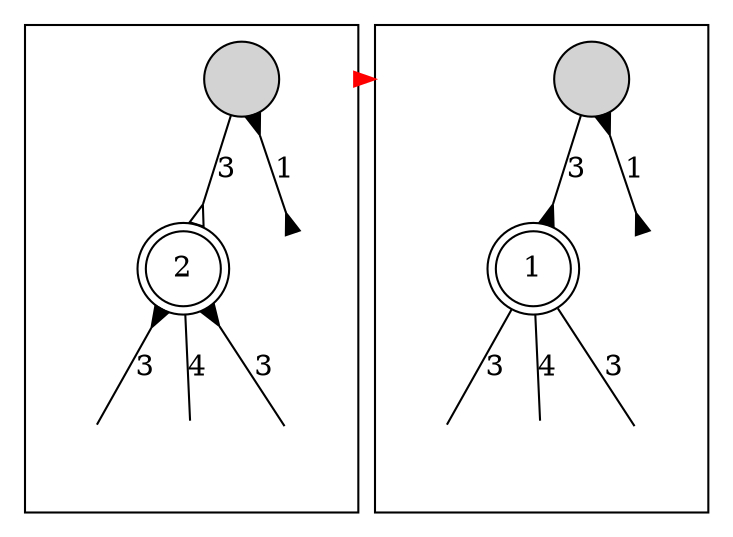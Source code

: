 digraph
{
	compound = true;
	node [shape=circle, style=filled, label=""];
	edge [dir=both, arrowtail=none, arrowhead=none];

	subgraph clusterBefore /* arrow points away, parent escapable, value > 1 + parent value */
	{
		p -> n [label=3, arrowhead=oinv];
		p -> s [label=1, arrowtail=inv, arrowhead=inv];
		n -> c0 [label=3, arrowtail=inv];
		n -> c1 [label=4];
		n -> c2 [label=3, arrowtail=inv];

		n [shape=doublecircle, style=solid, label=2];
		s [style=invisible];
		c0 [style=invisible];
		c1 [style=invisible];
		c2 [style=invisible];
	}

	subgraph clusterAfter
	{
		p_ -> n_ [label=3, arrowhead=inv];
		p_ -> s_ [label=1, arrowtail=inv, arrowhead=inv];
		n_ -> c0_ [label=3];
		n_ -> c1_ [label=4];
		n_ -> c2_ [label=3];

		n_ [shape=doublecircle, style=solid, label=1];
		s_ [style=invisible];
		c0_ [style=invisible];
		c1_ [style=invisible];
		c2_ [style=invisible];
	}

	p -> p_ [arrowhead=normal, color=red, ltail=clusterBefore, lhead=clusterAfter, constraint=false];
}
